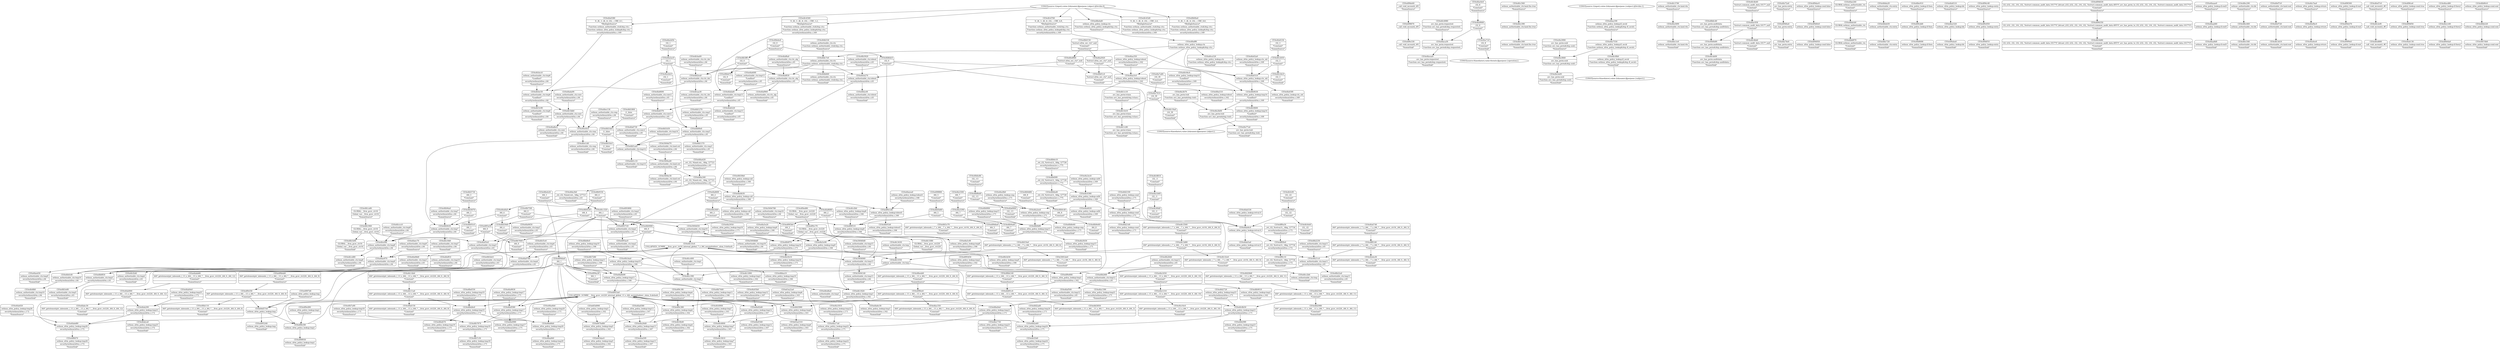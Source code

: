 digraph {
	CE0x5004780 [shape=record,shape=Mrecord,label="{CE0x5004780|selinux_authorizable_ctx:tmp16|security/selinux/xfrm.c,64|*SummSource*}"]
	CE0x4fb5e80 [shape=record,shape=Mrecord,label="{CE0x4fb5e80|selinux_authorizable_ctx:tmp5|security/selinux/xfrm.c,63|*SummSink*}"]
	CE0x4fb0150 [shape=record,shape=Mrecord,label="{CE0x4fb0150|%struct.xfrm_sec_ctx*_null|*Constant*|*SummSource*}"]
	CE0x4fc1890 [shape=record,shape=Mrecord,label="{CE0x4fc1890|selinux_xfrm_policy_lookup:tmp3|security/selinux/xfrm.c,162|*SummSource*}"]
	CE0x4f9de60 [shape=record,shape=Mrecord,label="{CE0x4f9de60|_call_void_mcount()_#3|*SummSource*}"]
	CE0x4f9c3f0 [shape=record,shape=Mrecord,label="{CE0x4f9c3f0|selinux_xfrm_policy_lookup:tmp4|security/selinux/xfrm.c,162|*SummSource*}"]
	CE0x4fc4980 [shape=record,shape=Mrecord,label="{CE0x4fc4980|avc_has_perm:requested|Function::avc_has_perm&Arg::requested::|*SummSource*}"]
	CE0x4fa1390 [shape=record,shape=Mrecord,label="{CE0x4fa1390|selinux_xfrm_policy_lookup:tmp21|security/selinux/xfrm.c,171|*SummSource*}"]
	CE0x4fa6b90 [shape=record,shape=Mrecord,label="{CE0x4fa6b90|selinux_xfrm_policy_lookup:tmp11|security/selinux/xfrm.c,166}"]
	CE0x4fec390 [shape=record,shape=Mrecord,label="{CE0x4fec390|selinux_authorizable_ctx:land.lhs.true}"]
	CE0x4fcfcf0 [shape=record,shape=Mrecord,label="{CE0x4fcfcf0|i32_-22|*Constant*|*SummSource*}"]
	CE0x4fb9350 [shape=record,shape=Mrecord,label="{CE0x4fb9350|i64_4|*Constant*|*SummSource*}"]
	CE0x4fa9830 [shape=record,shape=Mrecord,label="{CE0x4fa9830|selinux_xfrm_policy_lookup:tmp17|security/selinux/xfrm.c,171|*SummSource*}"]
	CE0x4fa3290 [shape=record,shape=Mrecord,label="{CE0x4fa3290|i64_7|*Constant*}"]
	CE0x4fec300 [shape=record,shape=Mrecord,label="{CE0x4fec300|selinux_authorizable_ctx:land.lhs.true|*SummSink*}"]
	CE0x4f9ed80 [shape=record,shape=Mrecord,label="{CE0x4f9ed80|GLOBAL:__llvm_gcov_ctr220|Global_var:__llvm_gcov_ctr220|*SummSource*}"]
	CE0x4fb9f00 [shape=record,shape=Mrecord,label="{CE0x4fb9f00|selinux_xfrm_policy_lookup:tmp15|security/selinux/xfrm.c,171|*SummSource*}"]
	CE0x4fb91b0 [shape=record,shape=Mrecord,label="{CE0x4fb91b0|selinux_xfrm_policy_lookup:tobool1|security/selinux/xfrm.c,166|*SummSink*}"]
	CE0x4fa3990 [shape=record,shape=Mrecord,label="{CE0x4fa3990|avc_has_perm:ssid|Function::avc_has_perm&Arg::ssid::|*SummSource*}"]
	CE0x4fa2ee0 [shape=record,shape=Mrecord,label="{CE0x4fa2ee0|selinux_xfrm_policy_lookup:cmp|security/selinux/xfrm.c,171}"]
	CE0x4fc45d0 [shape=record,shape=Mrecord,label="{CE0x4fc45d0|0:_i8,_1:_i8,_4:_i32,_:_CRE_2,4_|*MultipleSource*|Function::selinux_authorizable_ctx&Arg::ctx::|Function::selinux_xfrm_policy_lookup&Arg::ctx::|security/selinux/xfrm.c,169}"]
	CE0x4f93a50 [shape=record,shape=Mrecord,label="{CE0x4f93a50|i64_0|*Constant*}"]
	CE0x4fa3b70 [shape=record,shape=Mrecord,label="{CE0x4fa3b70|avc_has_perm:tsid|Function::avc_has_perm&Arg::tsid::|*SummSource*}"]
	CE0x4fa3490 [shape=record,shape=Mrecord,label="{CE0x4fa3490|selinux_authorizable_ctx:land.rhs}"]
	CE0x4fa0230 [shape=record,shape=Mrecord,label="{CE0x4fa0230|i32_3|*Constant*|*SummSource*}"]
	CE0x4fabd80 [shape=record,shape=Mrecord,label="{CE0x4fabd80|selinux_xfrm_policy_lookup:tmp26|security/selinux/xfrm.c,172}"]
	CE0x4fad3f0 [shape=record,shape=Mrecord,label="{CE0x4fad3f0|selinux_xfrm_policy_lookup:tmp13|security/selinux/xfrm.c,167|*SummSink*}"]
	CE0x4fd3980 [shape=record,shape=Mrecord,label="{CE0x4fd3980|selinux_xfrm_policy_lookup:tmp6|security/selinux/xfrm.c,163}"]
	CE0x4f94da0 [shape=record,shape=Mrecord,label="{CE0x4f94da0|i64_1|*Constant*}"]
	CE0x4fd28d0 [shape=record,shape=Mrecord,label="{CE0x4fd28d0|i64*_getelementptr_inbounds_(_13_x_i64_,_13_x_i64_*___llvm_gcov_ctr220,_i64_0,_i64_11)|*Constant*|*SummSource*}"]
	CE0x4fb75f0 [shape=record,shape=Mrecord,label="{CE0x4fb75f0|i64_0|*Constant*|*SummSource*}"]
	CE0x4fc32e0 [shape=record,shape=Mrecord,label="{CE0x4fc32e0|i64*_getelementptr_inbounds_(_7_x_i64_,_7_x_i64_*___llvm_gcov_ctr16,_i64_0,_i64_0)|*Constant*|*SummSink*}"]
	CE0x4fbd470 [shape=record,shape=Mrecord,label="{CE0x4fbd470|selinux_xfrm_policy_lookup:tmp19|security/selinux/xfrm.c,171|*SummSink*}"]
	CE0x4fa0760 [shape=record,shape=Mrecord,label="{CE0x4fa0760|selinux_authorizable_ctx:tmp4|security/selinux/xfrm.c,63}"]
	CE0x4fb6e80 [shape=record,shape=Mrecord,label="{CE0x4fb6e80|i32_-13|*Constant*|*SummSource*}"]
	CE0x4fccfb0 [shape=record,shape=Mrecord,label="{CE0x4fccfb0|selinux_xfrm_policy_lookup:tmp8|security/selinux/xfrm.c,166|*SummSource*}"]
	CE0x4fa93b0 [shape=record,shape=Mrecord,label="{CE0x4fa93b0|selinux_xfrm_policy_lookup:tmp12|security/selinux/xfrm.c,167|*SummSource*}"]
	CE0x4fadbc0 [shape=record,shape=Mrecord,label="{CE0x4fadbc0|selinux_authorizable_ctx:conv|security/selinux/xfrm.c,64|*SummSink*}"]
	CE0x4fd91c0 [shape=record,shape=Mrecord,label="{CE0x4fd91c0|i64*_getelementptr_inbounds_(_13_x_i64_,_13_x_i64_*___llvm_gcov_ctr220,_i64_0,_i64_3)|*Constant*}"]
	CE0x4fcbc50 [shape=record,shape=Mrecord,label="{CE0x4fcbc50|selinux_authorizable_ctx:tmp6|*LoadInst*|security/selinux/xfrm.c,64}"]
	CE0x4fa08d0 [shape=record,shape=Mrecord,label="{CE0x4fa08d0|selinux_authorizable_ctx:tmp3|security/selinux/xfrm.c,63|*SummSink*}"]
	CE0x4fb3920 [shape=record,shape=Mrecord,label="{CE0x4fb3920|selinux_authorizable_ctx:tobool|security/selinux/xfrm.c,63|*SummSource*}"]
	CE0x4fc24c0 [shape=record,shape=Mrecord,label="{CE0x4fc24c0|i32_3|*Constant*|*SummSink*}"]
	CE0x4fa5630 [shape=record,shape=Mrecord,label="{CE0x4fa5630|selinux_xfrm_policy_lookup:tmp15|security/selinux/xfrm.c,171|*SummSink*}"]
	CE0x4fbeb20 [shape=record,shape=Mrecord,label="{CE0x4fbeb20|i64_1|*Constant*|*SummSource*}"]
	CE0x4fa6730 [shape=record,shape=Mrecord,label="{CE0x4fa6730|selinux_authorizable_ctx:conv2|security/selinux/xfrm.c,65|*SummSink*}"]
	CE0x4fa3ec0 [shape=record,shape=Mrecord,label="{CE0x4fa3ec0|selinux_xfrm_policy_lookup:call4|security/selinux/xfrm.c,169|*SummSource*}"]
	CE0x4fb7870 [shape=record,shape=Mrecord,label="{CE0x4fb7870|selinux_xfrm_policy_lookup:tmp18|security/selinux/xfrm.c,171}"]
	CE0x4fefc40 [shape=record,shape=Mrecord,label="{CE0x4fefc40|selinux_authorizable_ctx:tmp10|security/selinux/xfrm.c,64}"]
	CE0x4fb9f70 [shape=record,shape=Mrecord,label="{CE0x4fb9f70|selinux_xfrm_policy_lookup:tmp16|security/selinux/xfrm.c,171}"]
	CE0x4fa8680 [shape=record,shape=Mrecord,label="{CE0x4fa8680|i64_2|*Constant*}"]
	CE0x4fc8b50 [shape=record,shape=Mrecord,label="{CE0x4fc8b50|selinux_xfrm_policy_lookup:tmp23|security/selinux/xfrm.c,171}"]
	CE0x4fc4b40 [shape=record,shape=Mrecord,label="{CE0x4fc4b40|%struct.common_audit_data.1017*_null|*Constant*|*SummSource*}"]
	CE0x4fcb270 [shape=record,shape=Mrecord,label="{CE0x4fcb270|selinux_authorizable_ctx:tobool|security/selinux/xfrm.c,63}"]
	CE0x4fd3850 [shape=record,shape=Mrecord,label="{CE0x4fd3850|i64*_getelementptr_inbounds_(_13_x_i64_,_13_x_i64_*___llvm_gcov_ctr220,_i64_0,_i64_3)|*Constant*|*SummSink*}"]
	CE0x4fb7a90 [shape=record,shape=Mrecord,label="{CE0x4fb7a90|selinux_xfrm_policy_lookup:tmp18|security/selinux/xfrm.c,171|*SummSource*}"]
	CE0x4fabf20 [shape=record,shape=Mrecord,label="{CE0x4fabf20|selinux_xfrm_policy_lookup:tmp26|security/selinux/xfrm.c,172|*SummSource*}"]
	CE0x4f93720 [shape=record,shape=Mrecord,label="{CE0x4f93720|selinux_authorizable_ctx:tmp2|security/selinux/xfrm.c,63}"]
	CE0x4fbd4e0 [shape=record,shape=Mrecord,label="{CE0x4fbd4e0|selinux_xfrm_policy_lookup:tmp19|security/selinux/xfrm.c,171}"]
	CE0x4fb9e60 [shape=record,shape=Mrecord,label="{CE0x4fb9e60|i64_8|*Constant*|*SummSink*}"]
	CE0x4fec1e0 [shape=record,shape=Mrecord,label="{CE0x4fec1e0|selinux_authorizable_ctx:land.rhs|*SummSink*}"]
	CE0x4fac930 [shape=record,shape=Mrecord,label="{CE0x4fac930|%struct.common_audit_data.1017*_null|*Constant*}"]
	CE0x4f9b4d0 [shape=record,shape=Mrecord,label="{CE0x4f9b4d0|i64*_getelementptr_inbounds_(_13_x_i64_,_13_x_i64_*___llvm_gcov_ctr220,_i64_0,_i64_0)|*Constant*|*SummSource*}"]
	CE0x4fada90 [shape=record,shape=Mrecord,label="{CE0x4fada90|selinux_authorizable_ctx:conv|security/selinux/xfrm.c,64|*SummSource*}"]
	CE0x4fc0b40 [shape=record,shape=Mrecord,label="{CE0x4fc0b40|selinux_xfrm_policy_lookup:tmp4|security/selinux/xfrm.c,162|*SummSink*}"]
	CE0x4fa72a0 [shape=record,shape=Mrecord,label="{CE0x4fa72a0|avc_has_perm:entry|*SummSource*}"]
	CE0x4faa350 [shape=record,shape=Mrecord,label="{CE0x4faa350|selinux_xfrm_policy_lookup:tobool|security/selinux/xfrm.c,162|*SummSource*}"]
	CE0x4fb5b10 [shape=record,shape=Mrecord,label="{CE0x4fb5b10|selinux_xfrm_policy_lookup:call|security/selinux/xfrm.c,166|*SummSink*}"]
	CE0x4fedfa0 [shape=record,shape=Mrecord,label="{CE0x4fedfa0|i64_4|*Constant*}"]
	CE0x4f93890 [shape=record,shape=Mrecord,label="{CE0x4f93890|selinux_authorizable_ctx:tmp2|security/selinux/xfrm.c,63|*SummSource*}"]
	CE0x4fc3d80 [shape=record,shape=Mrecord,label="{CE0x4fc3d80|i64*_getelementptr_inbounds_(_7_x_i64_,_7_x_i64_*___llvm_gcov_ctr16,_i64_0,_i64_0)|*Constant*}"]
	CE0x4f9d0e0 [shape=record,shape=Mrecord,label="{CE0x4f9d0e0|selinux_xfrm_policy_lookup:cond.false}"]
	CE0x4fd2980 [shape=record,shape=Mrecord,label="{CE0x4fd2980|i64*_getelementptr_inbounds_(_13_x_i64_,_13_x_i64_*___llvm_gcov_ctr220,_i64_0,_i64_11)|*Constant*|*SummSink*}"]
	CE0x4f9f7d0 [shape=record,shape=Mrecord,label="{CE0x4f9f7d0|selinux_xfrm_policy_lookup:tmp|*SummSource*}"]
	CE0x4fae240 [shape=record,shape=Mrecord,label="{CE0x4fae240|GLOBAL:selinux_authorizable_ctx|*Constant*|*SummSource*}"]
	CE0x5004140 [shape=record,shape=Mrecord,label="{CE0x5004140|selinux_authorizable_ctx:tmp15|security/selinux/xfrm.c,64|*SummSink*}"]
	CE0x4fd1c10 [shape=record,shape=Mrecord,label="{CE0x4fd1c10|selinux_authorizable_ctx:tmp14|*SummSink*}"]
	CE0x4fac6e0 [shape=record,shape=Mrecord,label="{CE0x4fac6e0|i32_8|*Constant*|*SummSource*}"]
	"CONST[source:1(input),value:2(dynamic)][purpose:{subject}][SrcIdx:1]"
	CE0x4fdda20 [shape=record,shape=Mrecord,label="{CE0x4fdda20|selinux_authorizable_ctx:entry|*SummSource*}"]
	CE0x4f9cc70 [shape=record,shape=Mrecord,label="{CE0x4f9cc70|GLOBAL:__llvm_gcov_ctr220|Global_var:__llvm_gcov_ctr220}"]
	CE0x4f94a30 [shape=record,shape=Mrecord,label="{CE0x4f94a30|i64_1|*Constant*|*SummSink*}"]
	CE0x4fd25b0 [shape=record,shape=Mrecord,label="{CE0x4fd25b0|i64*_getelementptr_inbounds_(_13_x_i64_,_13_x_i64_*___llvm_gcov_ctr220,_i64_0,_i64_11)|*Constant*}"]
	CE0x64d57e0 [shape=record,shape=Mrecord,label="{CE0x64d57e0|selinux_xfrm_policy_lookup:tmp}"]
	CE0x4fc5c90 [shape=record,shape=Mrecord,label="{CE0x4fc5c90|selinux_authorizable_ctx:tmp6|*LoadInst*|security/selinux/xfrm.c,64|*SummSink*}"]
	CE0x4fb1a80 [shape=record,shape=Mrecord,label="{CE0x4fb1a80|GLOBAL:__llvm_gcov_ctr16|Global_var:__llvm_gcov_ctr16|*SummSource*}"]
	CE0x4fb8690 [shape=record,shape=Mrecord,label="{CE0x4fb8690|selinux_xfrm_policy_lookup:if.then|*SummSink*}"]
	CE0x4fb69f0 [shape=record,shape=Mrecord,label="{CE0x4fb69f0|_ret_i32_%retval.0,_!dbg_!27728|security/selinux/avc.c,775}"]
	CE0x4fcc400 [shape=record,shape=Mrecord,label="{CE0x4fcc400|selinux_authorizable_ctx:tmp1|*SummSource*}"]
	CE0x4fbdff0 [shape=record,shape=Mrecord,label="{CE0x4fbdff0|selinux_xfrm_policy_lookup:ctx|Function::selinux_xfrm_policy_lookup&Arg::ctx::}"]
	CE0x4f9aba0 [shape=record,shape=Mrecord,label="{CE0x4f9aba0|selinux_xfrm_policy_lookup:bb|*SummSink*}"]
	CE0x4fcbcc0 [shape=record,shape=Mrecord,label="{CE0x4fcbcc0|selinux_authorizable_ctx:tmp6|*LoadInst*|security/selinux/xfrm.c,64|*SummSource*}"]
	CE0x4fa3a00 [shape=record,shape=Mrecord,label="{CE0x4fa3a00|avc_has_perm:ssid|Function::avc_has_perm&Arg::ssid::|*SummSink*}"]
	CE0x4fcfeb0 [shape=record,shape=Mrecord,label="{CE0x4fcfeb0|i32_-22|*Constant*|*SummSink*}"]
	CE0x4fb7c50 [shape=record,shape=Mrecord,label="{CE0x4fb7c50|selinux_xfrm_policy_lookup:tmp18|security/selinux/xfrm.c,171|*SummSink*}"]
	CE0x4faca30 [shape=record,shape=Mrecord,label="{CE0x4faca30|avc_has_perm:requested|Function::avc_has_perm&Arg::requested::}"]
	CE0x4faf8a0 [shape=record,shape=Mrecord,label="{CE0x4faf8a0|selinux_authorizable_ctx:ctx_alg|security/selinux/xfrm.c,65|*SummSource*}"]
	CE0x4fa03f0 [shape=record,shape=Mrecord,label="{CE0x4fa03f0|selinux_xfrm_policy_lookup:ctx_sid|security/selinux/xfrm.c,169|*SummSink*}"]
	CE0x4fd2060 [shape=record,shape=Mrecord,label="{CE0x4fd2060|selinux_xfrm_policy_lookup:cond|security/selinux/xfrm.c,171}"]
	CE0x4fab900 [shape=record,shape=Mrecord,label="{CE0x4fab900|i64*_getelementptr_inbounds_(_13_x_i64_,_13_x_i64_*___llvm_gcov_ctr220,_i64_0,_i64_12)|*Constant*}"]
	CE0x4f9df10 [shape=record,shape=Mrecord,label="{CE0x4f9df10|selinux_xfrm_policy_lookup:entry|*SummSink*}"]
	CE0x4fa77a0 [shape=record,shape=Mrecord,label="{CE0x4fa77a0|avc_has_perm:tsid|Function::avc_has_perm&Arg::tsid::|*SummSink*}"]
	CE0x4fb5ff0 [shape=record,shape=Mrecord,label="{CE0x4fb5ff0|i32_0|*Constant*}"]
	CE0x4f94630 [shape=record,shape=Mrecord,label="{CE0x4f94630|i32_(i32,_i32,_i16,_i32,_%struct.common_audit_data.1017*)*_bitcast_(i32_(i32,_i32,_i16,_i32,_%struct.common_audit_data.495*)*_avc_has_perm_to_i32_(i32,_i32,_i16,_i32,_%struct.common_audit_data.1017*)*)|*Constant*|*SummSource*}"]
	CE0x4fd1b50 [shape=record,shape=Mrecord,label="{CE0x4fd1b50|selinux_authorizable_ctx:tmp14|*SummSource*}"]
	CE0x4fbd150 [shape=record,shape=Mrecord,label="{CE0x4fbd150|i64*_getelementptr_inbounds_(_13_x_i64_,_13_x_i64_*___llvm_gcov_ctr220,_i64_0,_i64_9)|*Constant*|*SummSink*}"]
	CE0x4fa16c0 [shape=record,shape=Mrecord,label="{CE0x4fa16c0|i64*_getelementptr_inbounds_(_13_x_i64_,_13_x_i64_*___llvm_gcov_ctr220,_i64_0,_i64_10)|*Constant*|*SummSink*}"]
	CE0x5004e30 [shape=record,shape=Mrecord,label="{CE0x5004e30|selinux_authorizable_ctx:land.ext|security/selinux/xfrm.c,64|*SummSink*}"]
	CE0x4fabca0 [shape=record,shape=Mrecord,label="{CE0x4fabca0|selinux_xfrm_policy_lookup:tmp25|security/selinux/xfrm.c,172|*SummSink*}"]
	CE0x4fcf2d0 [shape=record,shape=Mrecord,label="{CE0x4fcf2d0|selinux_authorizable_ctx:tmp4|security/selinux/xfrm.c,63|*SummSink*}"]
	CE0x4fd3670 [shape=record,shape=Mrecord,label="{CE0x4fd3670|i64_3|*Constant*}"]
	CE0x4fdc7e0 [shape=record,shape=Mrecord,label="{CE0x4fdc7e0|selinux_authorizable_ctx:ctx|Function::selinux_authorizable_ctx&Arg::ctx::}"]
	CE0x4fa0b50 [shape=record,shape=Mrecord,label="{CE0x4fa0b50|selinux_xfrm_policy_lookup:call|security/selinux/xfrm.c,166}"]
	CE0x4fa9340 [shape=record,shape=Mrecord,label="{CE0x4fa9340|selinux_xfrm_policy_lookup:tmp12|security/selinux/xfrm.c,167|*SummSink*}"]
	CE0x4fd2720 [shape=record,shape=Mrecord,label="{CE0x4fd2720|selinux_xfrm_policy_lookup:tmp23|security/selinux/xfrm.c,171|*SummSource*}"]
	CE0x4f9dac0 [shape=record,shape=Mrecord,label="{CE0x4f9dac0|selinux_xfrm_policy_lookup:cond.false|*SummSource*}"]
	CE0x4fd5b80 [shape=record,shape=Mrecord,label="{CE0x4fd5b80|i64_5|*Constant*}"]
	CE0x50040d0 [shape=record,shape=Mrecord,label="{CE0x50040d0|selinux_authorizable_ctx:tmp15|security/selinux/xfrm.c,64|*SummSource*}"]
	CE0x4f9c850 [shape=record,shape=Mrecord,label="{CE0x4f9c850|selinux_xfrm_policy_lookup:entry}"]
	CE0x4fa9060 [shape=record,shape=Mrecord,label="{CE0x4fa9060|i32_8|*Constant*}"]
	CE0x4faad40 [shape=record,shape=Mrecord,label="{CE0x4faad40|selinux_xfrm_policy_lookup:if.end3}"]
	CE0x4fd59d0 [shape=record,shape=Mrecord,label="{CE0x4fd59d0|i64_4|*Constant*|*SummSink*}"]
	CE0x4fd1ae0 [shape=record,shape=Mrecord,label="{CE0x4fd1ae0|selinux_authorizable_ctx:tmp14}"]
	CE0x4fad580 [shape=record,shape=Mrecord,label="{CE0x4fad580|selinux_xfrm_policy_lookup:tmp13|security/selinux/xfrm.c,167|*SummSource*}"]
	CE0x4fa0310 [shape=record,shape=Mrecord,label="{CE0x4fa0310|selinux_xfrm_policy_lookup:ctx_sid|security/selinux/xfrm.c,169}"]
	CE0x4fa5cf0 [shape=record,shape=Mrecord,label="{CE0x4fa5cf0|selinux_xfrm_policy_lookup:tmp8|security/selinux/xfrm.c,166|*SummSink*}"]
	CE0x4fdeb50 [shape=record,shape=Mrecord,label="{CE0x4fdeb50|selinux_authorizable_ctx:entry}"]
	CE0x4faf960 [shape=record,shape=Mrecord,label="{CE0x4faf960|selinux_authorizable_ctx:ctx_alg|security/selinux/xfrm.c,65|*SummSink*}"]
	CE0x4fab4c0 [shape=record,shape=Mrecord,label="{CE0x4fab4c0|selinux_xfrm_policy_lookup:retval.0}"]
	CE0x4fda3b0 [shape=record,shape=Mrecord,label="{CE0x4fda3b0|_ret_i32_%land.ext,_!dbg_!27723|security/selinux/xfrm.c,63|*SummSink*}"]
	CE0x4fec540 [shape=record,shape=Mrecord,label="{CE0x4fec540|selinux_authorizable_ctx:bb|*SummSink*}"]
	CE0x4f9e330 [shape=record,shape=Mrecord,label="{CE0x4f9e330|_call_void_mcount()_#3|*SummSink*}"]
	CE0x4fa5b10 [shape=record,shape=Mrecord,label="{CE0x4fa5b10|selinux_xfrm_policy_lookup:tmp16|security/selinux/xfrm.c,171|*SummSink*}"]
	CE0x4fb5dc0 [shape=record,shape=Mrecord,label="{CE0x4fb5dc0|selinux_authorizable_ctx:tmp5|security/selinux/xfrm.c,63|*SummSource*}"]
	CE0x4fef720 [shape=record,shape=Mrecord,label="{CE0x4fef720|selinux_authorizable_ctx:land.end}"]
	CE0x4fc8810 [shape=record,shape=Mrecord,label="{CE0x4fc8810|i32_-3|*Constant*|*SummSource*}"]
	CE0x4fb2fd0 [shape=record,shape=Mrecord,label="{CE0x4fb2fd0|i64_2|*Constant*}"]
	CE0x4fa2dc0 [shape=record,shape=Mrecord,label="{CE0x4fa2dc0|i32_1|*Constant*|*SummSink*}"]
	CE0x4fa6600 [shape=record,shape=Mrecord,label="{CE0x4fa6600|selinux_authorizable_ctx:conv2|security/selinux/xfrm.c,65|*SummSource*}"]
	CE0x4f9e1d0 [shape=record,shape=Mrecord,label="{CE0x4f9e1d0|selinux_xfrm_policy_lookup:tobool1|security/selinux/xfrm.c,166}"]
	CE0x4fb8a40 [shape=record,shape=Mrecord,label="{CE0x4fb8a40|_ret_i32_%retval.0,_!dbg_!27728|security/selinux/avc.c,775|*SummSink*}"]
	CE0x4fa0380 [shape=record,shape=Mrecord,label="{CE0x4fa0380|0:_i8,_1:_i8,_4:_i32,_:_CRE_0,1_|*MultipleSource*|Function::selinux_authorizable_ctx&Arg::ctx::|Function::selinux_xfrm_policy_lookup&Arg::ctx::|security/selinux/xfrm.c,169}"]
	CE0x4fa4ee0 [shape=record,shape=Mrecord,label="{CE0x4fa4ee0|selinux_xfrm_policy_lookup:return|*SummSink*}"]
	CE0x4fd6dc0 [shape=record,shape=Mrecord,label="{CE0x4fd6dc0|i32_0|*Constant*}"]
	CE0x4fed6a0 [shape=record,shape=Mrecord,label="{CE0x4fed6a0|selinux_authorizable_ctx:tmp1|*SummSink*}"]
	CE0x4feff10 [shape=record,shape=Mrecord,label="{CE0x4feff10|selinux_authorizable_ctx:tmp10|security/selinux/xfrm.c,64|*SummSource*}"]
	CE0x4fbdcb0 [shape=record,shape=Mrecord,label="{CE0x4fbdcb0|GLOBAL:selinux_authorizable_ctx|*Constant*}"]
	CE0x4fcc560 [shape=record,shape=Mrecord,label="{CE0x4fcc560|selinux_authorizable_ctx:land.lhs.true|*SummSource*}"]
	CE0x4fb1960 [shape=record,shape=Mrecord,label="{CE0x4fb1960|GLOBAL:__llvm_gcov_ctr16|Global_var:__llvm_gcov_ctr16}"]
	CE0x4fa60f0 [shape=record,shape=Mrecord,label="{CE0x4fa60f0|selinux_authorizable_ctx:tmp13|*LoadInst*|security/selinux/xfrm.c,65|*SummSource*}"]
	CE0x4f9f300 [shape=record,shape=Mrecord,label="{CE0x4f9f300|selinux_xfrm_policy_lookup:if.end|*SummSource*}"]
	CE0x4fab5a0 [shape=record,shape=Mrecord,label="{CE0x4fab5a0|selinux_xfrm_policy_lookup:retval.0|*SummSink*}"]
	CE0x4fb6b80 [shape=record,shape=Mrecord,label="{CE0x4fb6b80|avc_has_perm:auditdata|Function::avc_has_perm&Arg::auditdata::}"]
	CE0x4f95450 [shape=record,shape=Mrecord,label="{CE0x4f95450|selinux_xfrm_policy_lookup:tmp2|security/selinux/xfrm.c,162|*SummSource*}"]
	CE0x4fa3b00 [shape=record,shape=Mrecord,label="{CE0x4fa3b00|avc_has_perm:tsid|Function::avc_has_perm&Arg::tsid::}"]
	CE0x4fa4a30 [shape=record,shape=Mrecord,label="{CE0x4fa4a30|i64*_getelementptr_inbounds_(_7_x_i64_,_7_x_i64_*___llvm_gcov_ctr16,_i64_0,_i64_5)|*Constant*|*SummSink*}"]
	CE0x4fb94a0 [shape=record,shape=Mrecord,label="{CE0x4fb94a0|selinux_authorizable_ctx:tmp7|security/selinux/xfrm.c,64|*SummSource*}"]
	CE0x4fc3790 [shape=record,shape=Mrecord,label="{CE0x4fc3790|selinux_authorizable_ctx:land.rhs|*SummSource*}"]
	CE0x4fa6370 [shape=record,shape=Mrecord,label="{CE0x4fa6370|selinux_authorizable_ctx:conv2|security/selinux/xfrm.c,65}"]
	CE0x4f9e5f0 [shape=record,shape=Mrecord,label="{CE0x4f9e5f0|selinux_xfrm_policy_lookup:tmp1}"]
	CE0x4fed880 [shape=record,shape=Mrecord,label="{CE0x4fed880|_call_void_mcount()_#3|*SummSink*}"]
	CE0x4fd1800 [shape=record,shape=Mrecord,label="{CE0x4fd1800|i1_false|*Constant*|*SummSource*}"]
	"CONST[source:1(input),value:2(dynamic)][purpose:{object}][SrcIdx:0]"
	CE0x4f946a0 [shape=record,shape=Mrecord,label="{CE0x4f946a0|avc_has_perm:entry}"]
	CE0x4fa0650 [shape=record,shape=Mrecord,label="{CE0x4fa0650|selinux_authorizable_ctx:tmp3|security/selinux/xfrm.c,63|*SummSource*}"]
	CE0x5004a40 [shape=record,shape=Mrecord,label="{CE0x5004a40|selinux_authorizable_ctx:land.ext|security/selinux/xfrm.c,64}"]
	CE0x4fcc2b0 [shape=record,shape=Mrecord,label="{CE0x4fcc2b0|selinux_authorizable_ctx:tmp|*SummSink*}"]
	CE0x4fae970 [shape=record,shape=Mrecord,label="{CE0x4fae970|selinux_authorizable_ctx:tmp9|security/selinux/xfrm.c,64}"]
	CE0x5004d70 [shape=record,shape=Mrecord,label="{CE0x5004d70|selinux_authorizable_ctx:land.ext|security/selinux/xfrm.c,64|*SummSource*}"]
	CE0x4fc4560 [shape=record,shape=Mrecord,label="{CE0x4fc4560|0:_i8,_1:_i8,_4:_i32,_:_CRE_1,2_|*MultipleSource*|Function::selinux_authorizable_ctx&Arg::ctx::|Function::selinux_xfrm_policy_lookup&Arg::ctx::|security/selinux/xfrm.c,169}"]
	CE0x4fcc320 [shape=record,shape=Mrecord,label="{CE0x4fcc320|i64_1|*Constant*}"]
	CE0x4fca520 [shape=record,shape=Mrecord,label="{CE0x4fca520|selinux_xfrm_policy_lookup:ctx|Function::selinux_xfrm_policy_lookup&Arg::ctx::|*SummSink*}"]
	CE0x4f9fca0 [shape=record,shape=Mrecord,label="{CE0x4f9fca0|selinux_xfrm_policy_lookup:cond.true|*SummSource*}"]
	CE0x4fdd970 [shape=record,shape=Mrecord,label="{CE0x4fdd970|GLOBAL:selinux_authorizable_ctx|*Constant*|*SummSink*}"]
	CE0x4fb9df0 [shape=record,shape=Mrecord,label="{CE0x4fb9df0|selinux_xfrm_policy_lookup:tmp15|security/selinux/xfrm.c,171}"]
	CE0x4ff0c10 [shape=record,shape=Mrecord,label="{CE0x4ff0c10|_ret_i32_%retval.0,_!dbg_!27734|security/selinux/xfrm.c,172|*SummSink*}"]
	CE0x4ff0a50 [shape=record,shape=Mrecord,label="{CE0x4ff0a50|_ret_i32_%retval.0,_!dbg_!27734|security/selinux/xfrm.c,172|*SummSource*}"]
	CE0x4fd29f0 [shape=record,shape=Mrecord,label="{CE0x4fd29f0|selinux_xfrm_policy_lookup:tmp23|security/selinux/xfrm.c,171|*SummSink*}"]
	CE0x4fa2fb0 [shape=record,shape=Mrecord,label="{CE0x4fa2fb0|selinux_xfrm_policy_lookup:cmp|security/selinux/xfrm.c,171|*SummSource*}"]
	CE0x4fed7c0 [shape=record,shape=Mrecord,label="{CE0x4fed7c0|_call_void_mcount()_#3|*SummSource*}"]
	CE0x4f9cf30 [shape=record,shape=Mrecord,label="{CE0x4f9cf30|i64*_getelementptr_inbounds_(_13_x_i64_,_13_x_i64_*___llvm_gcov_ctr220,_i64_0,_i64_0)|*Constant*}"]
	CE0x4f9cdd0 [shape=record,shape=Mrecord,label="{CE0x4f9cdd0|selinux_xfrm_policy_lookup:if.then}"]
	CE0x4fd14e0 [shape=record,shape=Mrecord,label="{CE0x4fd14e0|i1_false|*Constant*}"]
	CE0x4fa1b60 [shape=record,shape=Mrecord,label="{CE0x4fa1b60|i32_-3|*Constant*}"]
	CE0x4fa1c60 [shape=record,shape=Mrecord,label="{CE0x4fa1c60|selinux_xfrm_policy_lookup:if.then2}"]
	CE0x4facaa0 [shape=record,shape=Mrecord,label="{CE0x4facaa0|avc_has_perm:requested|Function::avc_has_perm&Arg::requested::|*SummSink*}"]
	CE0x4fb8e60 [shape=record,shape=Mrecord,label="{CE0x4fb8e60|selinux_xfrm_policy_lookup:cmp|security/selinux/xfrm.c,171|*SummSink*}"]
	CE0x4fc89d0 [shape=record,shape=Mrecord,label="{CE0x4fc89d0|i32_-3|*Constant*|*SummSink*}"]
	CE0x4f9eb70 [shape=record,shape=Mrecord,label="{CE0x4f9eb70|selinux_xfrm_policy_lookup:if.end}"]
	CE0x4faeea0 [shape=record,shape=Mrecord,label="{CE0x4faeea0|selinux_xfrm_policy_lookup:tobool1|security/selinux/xfrm.c,166|*SummSource*}"]
	CE0x4ff09e0 [shape=record,shape=Mrecord,label="{CE0x4ff09e0|_ret_i32_%retval.0,_!dbg_!27734|security/selinux/xfrm.c,172}"]
	CE0x48bb140 [shape=record,shape=Mrecord,label="{CE0x48bb140|i64*_getelementptr_inbounds_(_13_x_i64_,_13_x_i64_*___llvm_gcov_ctr220,_i64_0,_i64_3)|*Constant*|*SummSource*}"]
	CE0x4fa1930 [shape=record,shape=Mrecord,label="{CE0x4fa1930|selinux_xfrm_policy_lookup:tmp22|security/selinux/xfrm.c,171|*SummSink*}"]
	CE0x4fc3350 [shape=record,shape=Mrecord,label="{CE0x4fc3350|selinux_authorizable_ctx:tmp}"]
	CE0x4fc0600 [shape=record,shape=Mrecord,label="{CE0x4fc0600|selinux_xfrm_policy_lookup:tmp14|*LoadInst*|security/selinux/xfrm.c,169|*SummSink*}"]
	"CONST[source:0(mediator),value:0(static)][purpose:{operation}]"
	CE0x4fc33c0 [shape=record,shape=Mrecord,label="{CE0x4fc33c0|COLLAPSED:_GCMRE___llvm_gcov_ctr16_internal_global_7_x_i64_zeroinitializer:_elem_0:default:}"]
	CE0x4faa3c0 [shape=record,shape=Mrecord,label="{CE0x4faa3c0|selinux_xfrm_policy_lookup:tobool|security/selinux/xfrm.c,162}"]
	CE0x4fac7c0 [shape=record,shape=Mrecord,label="{CE0x4fac7c0|i32_8|*Constant*|*SummSink*}"]
	CE0x4fdb660 [shape=record,shape=Mrecord,label="{CE0x4fdb660|selinux_authorizable_ctx:ctx|Function::selinux_authorizable_ctx&Arg::ctx::|*SummSink*}"]
	CE0x4fbedd0 [shape=record,shape=Mrecord,label="{CE0x4fbedd0|i64*_getelementptr_inbounds_(_13_x_i64_,_13_x_i64_*___llvm_gcov_ctr220,_i64_0,_i64_6)|*Constant*|*SummSource*}"]
	CE0x4fab130 [shape=record,shape=Mrecord,label="{CE0x4fab130|selinux_xfrm_policy_lookup:cond.true|*SummSink*}"]
	CE0x4fb93c0 [shape=record,shape=Mrecord,label="{CE0x4fb93c0|i64_3|*Constant*|*SummSink*}"]
	CE0x4f9e6a0 [shape=record,shape=Mrecord,label="{CE0x4f9e6a0|selinux_xfrm_policy_lookup:if.then2|*SummSink*}"]
	CE0x4fafad0 [shape=record,shape=Mrecord,label="{CE0x4fafad0|selinux_authorizable_ctx:tmp13|*LoadInst*|security/selinux/xfrm.c,65}"]
	CE0x4ff0140 [shape=record,shape=Mrecord,label="{CE0x4ff0140|i64*_getelementptr_inbounds_(_7_x_i64_,_7_x_i64_*___llvm_gcov_ctr16,_i64_0,_i64_5)|*Constant*}"]
	CE0x6f3dac0 [shape=record,shape=Mrecord,label="{CE0x6f3dac0|selinux_xfrm_policy_lookup:tmp5|security/selinux/xfrm.c,162|*SummSink*}"]
	CE0x4fb9220 [shape=record,shape=Mrecord,label="{CE0x4fb9220|i64_4|*Constant*}"]
	CE0x4fbd6b0 [shape=record,shape=Mrecord,label="{CE0x4fbd6b0|selinux_xfrm_policy_lookup:tmp20|security/selinux/xfrm.c,171}"]
	CE0x4f94950 [shape=record,shape=Mrecord,label="{CE0x4f94950|selinux_xfrm_policy_lookup:cond.false|*SummSink*}"]
	CE0x4fa74e0 [shape=record,shape=Mrecord,label="{CE0x4fa74e0|avc_has_perm:entry|*SummSink*}"]
	CE0x4fbc290 [shape=record,shape=Mrecord,label="{CE0x4fbc290|selinux_authorizable_ctx:bb|*SummSource*}"]
	CE0x4fee9f0 [shape=record,shape=Mrecord,label="{CE0x4fee9f0|selinux_authorizable_ctx:tmp8|security/selinux/xfrm.c,64}"]
	CE0x4fd0fe0 [shape=record,shape=Mrecord,label="{CE0x4fd0fe0|selinux_authorizable_ctx:cmp3|security/selinux/xfrm.c,65}"]
	CE0x4fb22a0 [shape=record,shape=Mrecord,label="{CE0x4fb22a0|selinux_authorizable_ctx:tmp11|security/selinux/xfrm.c,65|*SummSink*}"]
	CE0x4fa6e30 [shape=record,shape=Mrecord,label="{CE0x4fa6e30|selinux_xfrm_policy_lookup:tmp3|security/selinux/xfrm.c,162|*SummSink*}"]
	CE0x4fa05e0 [shape=record,shape=Mrecord,label="{CE0x4fa05e0|selinux_authorizable_ctx:tmp3|security/selinux/xfrm.c,63}"]
	CE0x4fa4020 [shape=record,shape=Mrecord,label="{CE0x4fa4020|selinux_xfrm_policy_lookup:call4|security/selinux/xfrm.c,169|*SummSink*}"]
	CE0x4fac350 [shape=record,shape=Mrecord,label="{CE0x4fac350|i64*_getelementptr_inbounds_(_13_x_i64_,_13_x_i64_*___llvm_gcov_ctr220,_i64_0,_i64_6)|*Constant*|*SummSink*}"]
	CE0x4fb59b0 [shape=record,shape=Mrecord,label="{CE0x4fb59b0|selinux_xfrm_policy_lookup:call|security/selinux/xfrm.c,166|*SummSource*}"]
	CE0x4fbb470 [shape=record,shape=Mrecord,label="{CE0x4fbb470|i32_0|*Constant*|*SummSink*}"]
	CE0x4fc1080 [shape=record,shape=Mrecord,label="{CE0x4fc1080|GLOBAL:__llvm_gcov_ctr220|Global_var:__llvm_gcov_ctr220|*SummSink*}"]
	CE0x4f9fee0 [shape=record,shape=Mrecord,label="{CE0x4f9fee0|i64*_getelementptr_inbounds_(_13_x_i64_,_13_x_i64_*___llvm_gcov_ctr220,_i64_0,_i64_6)|*Constant*}"]
	CE0x4fa1730 [shape=record,shape=Mrecord,label="{CE0x4fa1730|selinux_xfrm_policy_lookup:tmp21|security/selinux/xfrm.c,171|*SummSink*}"]
	CE0x4fee1d0 [shape=record,shape=Mrecord,label="{CE0x4fee1d0|selinux_authorizable_ctx:cmp|security/selinux/xfrm.c,64|*SummSink*}"]
	CE0x4fa7a80 [shape=record,shape=Mrecord,label="{CE0x4fa7a80|i16_39|*Constant*|*SummSource*}"]
	CE0x4fb6e10 [shape=record,shape=Mrecord,label="{CE0x4fb6e10|_ret_i32_%retval.0,_!dbg_!27728|security/selinux/avc.c,775|*SummSource*}"]
	CE0x4fa1210 [shape=record,shape=Mrecord,label="{CE0x4fa1210|i64*_getelementptr_inbounds_(_13_x_i64_,_13_x_i64_*___llvm_gcov_ctr220,_i64_0,_i64_10)|*Constant*}"]
	CE0x4fdb530 [shape=record,shape=Mrecord,label="{CE0x4fdb530|selinux_authorizable_ctx:ctx|Function::selinux_authorizable_ctx&Arg::ctx::|*SummSource*}"]
	CE0x4f9dba0 [shape=record,shape=Mrecord,label="{CE0x4f9dba0|i64_5|*Constant*|*SummSink*}"]
	CE0x4fa3300 [shape=record,shape=Mrecord,label="{CE0x4fa3300|i64_7|*Constant*|*SummSource*}"]
	CE0x4fdc720 [shape=record,shape=Mrecord,label="{CE0x4fdc720|selinux_authorizable_ctx:entry|*SummSink*}"]
	CE0x63a2310 [shape=record,shape=Mrecord,label="{CE0x63a2310|selinux_xfrm_policy_lookup:tmp6|security/selinux/xfrm.c,163|*SummSink*}"]
	CE0x4fb7db0 [shape=record,shape=Mrecord,label="{CE0x4fb7db0|selinux_xfrm_policy_lookup:cond.end|*SummSink*}"]
	CE0x4fc1c10 [shape=record,shape=Mrecord,label="{CE0x4fc1c10|avc_has_perm:tclass|Function::avc_has_perm&Arg::tclass::|*SummSource*}"]
	CE0x4fa1650 [shape=record,shape=Mrecord,label="{CE0x4fa1650|i64*_getelementptr_inbounds_(_13_x_i64_,_13_x_i64_*___llvm_gcov_ctr220,_i64_0,_i64_10)|*Constant*|*SummSource*}"]
	CE0x4fb9010 [shape=record,shape=Mrecord,label="{CE0x4fb9010|selinux_xfrm_policy_lookup:tmp2|security/selinux/xfrm.c,162|*SummSink*}"]
	CE0x4fd1370 [shape=record,shape=Mrecord,label="{CE0x4fd1370|selinux_authorizable_ctx:cmp3|security/selinux/xfrm.c,65|*SummSink*}"]
	CE0x4fd2ea0 [shape=record,shape=Mrecord,label="{CE0x4fd2ea0|selinux_authorizable_ctx:ctx_doi|security/selinux/xfrm.c,64}"]
	CE0x4fb7280 [shape=record,shape=Mrecord,label="{CE0x4fb7280|selinux_xfrm_policy_lookup:tmp11|security/selinux/xfrm.c,166|*SummSource*}"]
	"CONST[source:0(mediator),value:2(dynamic)][purpose:{object}]"
	CE0x63a22a0 [shape=record,shape=Mrecord,label="{CE0x63a22a0|selinux_xfrm_policy_lookup:tmp6|security/selinux/xfrm.c,163|*SummSource*}"]
	CE0x4fd21d0 [shape=record,shape=Mrecord,label="{CE0x4fd21d0|selinux_xfrm_policy_lookup:cond|security/selinux/xfrm.c,171|*SummSink*}"]
	CE0x4fda340 [shape=record,shape=Mrecord,label="{CE0x4fda340|_ret_i32_%land.ext,_!dbg_!27723|security/selinux/xfrm.c,63}"]
	CE0x4fef7c0 [shape=record,shape=Mrecord,label="{CE0x4fef7c0|selinux_authorizable_ctx:land.end|*SummSource*}"]
	CE0x4fabc30 [shape=record,shape=Mrecord,label="{CE0x4fabc30|i64*_getelementptr_inbounds_(_13_x_i64_,_13_x_i64_*___llvm_gcov_ctr220,_i64_0,_i64_12)|*Constant*|*SummSink*}"]
	"CONST[source:0(mediator),value:2(dynamic)][purpose:{subject}]"
	CE0x4fb1b90 [shape=record,shape=Mrecord,label="{CE0x4fb1b90|GLOBAL:__llvm_gcov_ctr16|Global_var:__llvm_gcov_ctr16|*SummSink*}"]
	CE0x4fc3d10 [shape=record,shape=Mrecord,label="{CE0x4fc3d10|selinux_authorizable_ctx:land.end|*SummSink*}"]
	CE0x4fa5e90 [shape=record,shape=Mrecord,label="{CE0x4fa5e90|selinux_xfrm_policy_lookup:tmp9|security/selinux/xfrm.c,166}"]
	CE0x50048d0 [shape=record,shape=Mrecord,label="{CE0x50048d0|selinux_authorizable_ctx:tmp16|security/selinux/xfrm.c,64|*SummSink*}"]
	CE0x4ff0670 [shape=record,shape=Mrecord,label="{CE0x4ff0670|selinux_xfrm_policy_lookup:tmp26|security/selinux/xfrm.c,172|*SummSink*}"]
	CE0x4fb2cf0 [shape=record,shape=Mrecord,label="{CE0x4fb2cf0|selinux_authorizable_ctx:tobool|security/selinux/xfrm.c,63|*SummSink*}"]
	CE0x4fc2ef0 [shape=record,shape=Mrecord,label="{CE0x4fc2ef0|_call_void_mcount()_#3}"]
	CE0x4f9f880 [shape=record,shape=Mrecord,label="{CE0x4f9f880|i64_5|*Constant*|*SummSource*}"]
	CE0x4f94c40 [shape=record,shape=Mrecord,label="{CE0x4f94c40|selinux_xfrm_policy_lookup:entry|*SummSource*}"]
	CE0x4fd1e70 [shape=record,shape=Mrecord,label="{CE0x4fd1e70|i64*_getelementptr_inbounds_(_7_x_i64_,_7_x_i64_*___llvm_gcov_ctr16,_i64_0,_i64_6)|*Constant*|*SummSource*}"]
	CE0x4fb8bd0 [shape=record,shape=Mrecord,label="{CE0x4fb8bd0|i32_-13|*Constant*}"]
	CE0x4f95240 [shape=record,shape=Mrecord,label="{CE0x4f95240|selinux_xfrm_policy_lookup:tmp|*SummSink*}"]
	CE0x4fbebd0 [shape=record,shape=Mrecord,label="{CE0x4fbebd0|selinux_xfrm_policy_lookup:ctx|Function::selinux_xfrm_policy_lookup&Arg::ctx::|*SummSource*}"]
	CE0x4fa26d0 [shape=record,shape=Mrecord,label="{CE0x4fa26d0|selinux_xfrm_policy_lookup:tmp13|security/selinux/xfrm.c,167}"]
	CE0x4fba6b0 [shape=record,shape=Mrecord,label="{CE0x4fba6b0|selinux_xfrm_policy_lookup:tmp20|security/selinux/xfrm.c,171|*SummSource*}"]
	CE0x4fbb110 [shape=record,shape=Mrecord,label="{CE0x4fbb110|i64*_getelementptr_inbounds_(_13_x_i64_,_13_x_i64_*___llvm_gcov_ctr220,_i64_0,_i64_0)|*Constant*|*SummSink*}"]
	CE0x4fa5950 [shape=record,shape=Mrecord,label="{CE0x4fa5950|selinux_xfrm_policy_lookup:tmp16|security/selinux/xfrm.c,171|*SummSource*}"]
	CE0x4fccd80 [shape=record,shape=Mrecord,label="{CE0x4fccd80|selinux_authorizable_ctx:tmp8|security/selinux/xfrm.c,64|*SummSink*}"]
	CE0x4fa2ac0 [shape=record,shape=Mrecord,label="{CE0x4fa2ac0|i32_1|*Constant*}"]
	CE0x4fc04c0 [shape=record,shape=Mrecord,label="{CE0x4fc04c0|selinux_xfrm_policy_lookup:tmp14|*LoadInst*|security/selinux/xfrm.c,169|*SummSource*}"]
	CE0x4fc3560 [shape=record,shape=Mrecord,label="{CE0x4fc3560|i64*_getelementptr_inbounds_(_7_x_i64_,_7_x_i64_*___llvm_gcov_ctr16,_i64_0,_i64_0)|*Constant*|*SummSource*}"]
	CE0x4fcf3d0 [shape=record,shape=Mrecord,label="{CE0x4fcf3d0|selinux_xfrm_policy_lookup:tmp24|security/selinux/xfrm.c,171|*SummSink*}"]
	CE0x4f9f3b0 [shape=record,shape=Mrecord,label="{CE0x4f9f3b0|i64_2|*Constant*|*SummSink*}"]
	CE0x4fb3da0 [shape=record,shape=Mrecord,label="{CE0x4fb3da0|selinux_xfrm_policy_lookup:tmp10|security/selinux/xfrm.c,166}"]
	CE0x4fa4740 [shape=record,shape=Mrecord,label="{CE0x4fa4740|i64*_getelementptr_inbounds_(_7_x_i64_,_7_x_i64_*___llvm_gcov_ctr16,_i64_0,_i64_5)|*Constant*|*SummSource*}"]
	CE0x4fc4760 [shape=record,shape=Mrecord,label="{CE0x4fc4760|0:_i8,_1:_i8,_4:_i32,_:_CRE_4,8_|*MultipleSource*|Function::selinux_authorizable_ctx&Arg::ctx::|Function::selinux_xfrm_policy_lookup&Arg::ctx::|security/selinux/xfrm.c,169}"]
	CE0x4fb7440 [shape=record,shape=Mrecord,label="{CE0x4fb7440|selinux_xfrm_policy_lookup:tmp11|security/selinux/xfrm.c,166|*SummSink*}"]
	CE0x4fbb8e0 [shape=record,shape=Mrecord,label="{CE0x4fbb8e0|selinux_xfrm_policy_lookup:tmp10|security/selinux/xfrm.c,166|*SummSource*}"]
	CE0x4fcccc0 [shape=record,shape=Mrecord,label="{CE0x4fcccc0|selinux_authorizable_ctx:tmp8|security/selinux/xfrm.c,64|*SummSource*}"]
	CE0x4fee130 [shape=record,shape=Mrecord,label="{CE0x4fee130|selinux_authorizable_ctx:cmp|security/selinux/xfrm.c,64|*SummSource*}"]
	CE0x4fcba00 [shape=record,shape=Mrecord,label="{CE0x4fcba00|selinux_authorizable_ctx:ctx_doi|security/selinux/xfrm.c,64|*SummSource*}"]
	CE0x4fc1b10 [shape=record,shape=Mrecord,label="{CE0x4fc1b10|avc_has_perm:tclass|Function::avc_has_perm&Arg::tclass::}"]
	CE0x4fa7910 [shape=record,shape=Mrecord,label="{CE0x4fa7910|i16_39|*Constant*}"]
	CE0x4f9e800 [shape=record,shape=Mrecord,label="{CE0x4f9e800|selinux_xfrm_policy_lookup:tmp2|security/selinux/xfrm.c,162}"]
	CE0x4fbba10 [shape=record,shape=Mrecord,label="{CE0x4fbba10|selinux_xfrm_policy_lookup:tmp10|security/selinux/xfrm.c,166|*SummSink*}"]
	CE0x4fcf1e0 [shape=record,shape=Mrecord,label="{CE0x4fcf1e0|selinux_authorizable_ctx:tmp4|security/selinux/xfrm.c,63|*SummSource*}"]
	CE0x4fa3840 [shape=record,shape=Mrecord,label="{CE0x4fa3840|avc_has_perm:ssid|Function::avc_has_perm&Arg::ssid::}"]
	CE0x4facd80 [shape=record,shape=Mrecord,label="{CE0x4facd80|selinux_xfrm_policy_lookup:if.then2|*SummSource*}"]
	CE0x4fee0c0 [shape=record,shape=Mrecord,label="{CE0x4fee0c0|selinux_authorizable_ctx:cmp|security/selinux/xfrm.c,64}"]
	CE0x4fa2320 [shape=record,shape=Mrecord,label="{CE0x4fa2320|selinux_xfrm_policy_lookup:bb}"]
	CE0x4fb2230 [shape=record,shape=Mrecord,label="{CE0x4fb2230|selinux_authorizable_ctx:tmp11|security/selinux/xfrm.c,65|*SummSource*}"]
	CE0x667bd80 [shape=record,shape=Mrecord,label="{CE0x667bd80|selinux_xfrm_policy_lookup:tmp5|security/selinux/xfrm.c,162}"]
	CE0x4fda420 [shape=record,shape=Mrecord,label="{CE0x4fda420|_ret_i32_%land.ext,_!dbg_!27723|security/selinux/xfrm.c,63|*SummSource*}"]
	CE0x4fab290 [shape=record,shape=Mrecord,label="{CE0x4fab290|selinux_xfrm_policy_lookup:tmp25|security/selinux/xfrm.c,172}"]
	CE0x4fc0fb0 [shape=record,shape=Mrecord,label="{CE0x4fc0fb0|selinux_xfrm_policy_lookup:fl_secid|Function::selinux_xfrm_policy_lookup&Arg::fl_secid::|*SummSink*}"]
	CE0x4fb01c0 [shape=record,shape=Mrecord,label="{CE0x4fb01c0|%struct.xfrm_sec_ctx*_null|*Constant*|*SummSink*}"]
	CE0x4faa190 [shape=record,shape=Mrecord,label="{CE0x4faa190|selinux_xfrm_policy_lookup:fl_secid|Function::selinux_xfrm_policy_lookup&Arg::fl_secid::|*SummSource*}"]
	CE0x4fd3730 [shape=record,shape=Mrecord,label="{CE0x4fd3730|i64_3|*Constant*|*SummSource*}"]
	CE0x4fcc390 [shape=record,shape=Mrecord,label="{CE0x4fcc390|selinux_authorizable_ctx:tmp1}"]
	CE0x4fb26f0 [shape=record,shape=Mrecord,label="{CE0x4fb26f0|selinux_authorizable_ctx:tmp12|security/selinux/xfrm.c,65}"]
	CE0x4fb6c40 [shape=record,shape=Mrecord,label="{CE0x4fb6c40|avc_has_perm:auditdata|Function::avc_has_perm&Arg::auditdata::|*SummSource*}"]
	CE0x4fbc460 [shape=record,shape=Mrecord,label="{CE0x4fbc460|selinux_authorizable_ctx:bb}"]
	CE0x4faf830 [shape=record,shape=Mrecord,label="{CE0x4faf830|selinux_authorizable_ctx:ctx_alg|security/selinux/xfrm.c,65}"]
	CE0x4fa7550 [shape=record,shape=Mrecord,label="{CE0x4fa7550|selinux_xfrm_policy_lookup:fl_secid|Function::selinux_xfrm_policy_lookup&Arg::fl_secid::}"]
	CE0x4faed30 [shape=record,shape=Mrecord,label="{CE0x4faed30|selinux_authorizable_ctx:tmp9|security/selinux/xfrm.c,64|*SummSink*}"]
	CE0x4faaae0 [shape=record,shape=Mrecord,label="{CE0x4faaae0|selinux_xfrm_policy_lookup:if.end3|*SummSource*}"]
	CE0x4faf500 [shape=record,shape=Mrecord,label="{CE0x4faf500|selinux_authorizable_ctx:tmp12|security/selinux/xfrm.c,65|*SummSink*}"]
	CE0x4f9c380 [shape=record,shape=Mrecord,label="{CE0x4f9c380|selinux_xfrm_policy_lookup:tmp4|security/selinux/xfrm.c,162}"]
	CE0x4fb21c0 [shape=record,shape=Mrecord,label="{CE0x4fb21c0|selinux_authorizable_ctx:tmp11|security/selinux/xfrm.c,65}"]
	CE0x4fa02a0 [shape=record,shape=Mrecord,label="{CE0x4fa02a0|selinux_xfrm_policy_lookup:ctx_sid|security/selinux/xfrm.c,169|*SummSource*}"]
	CE0x4fd18c0 [shape=record,shape=Mrecord,label="{CE0x4fd18c0|i1_false|*Constant*|*SummSink*}"]
	CE0x4fcc9d0 [shape=record,shape=Mrecord,label="{CE0x4fcc9d0|selinux_authorizable_ctx:tmp7|security/selinux/xfrm.c,64|*SummSink*}"]
	CE0x4fc6800 [shape=record,shape=Mrecord,label="{CE0x4fc6800|selinux_xfrm_policy_lookup:tmp7|security/selinux/xfrm.c,163}"]
	CE0x4f9f9e0 [shape=record,shape=Mrecord,label="{CE0x4f9f9e0|selinux_xfrm_policy_lookup:if.end|*SummSink*}"]
	CE0x4faa8d0 [shape=record,shape=Mrecord,label="{CE0x4faa8d0|selinux_xfrm_policy_lookup:if.end3|*SummSink*}"]
	CE0x4fcaa30 [shape=record,shape=Mrecord,label="{CE0x4fcaa30|selinux_authorizable_ctx:ctx_doi|security/selinux/xfrm.c,64|*SummSink*}"]
	CE0x4fa5e20 [shape=record,shape=Mrecord,label="{CE0x4fa5e20|selinux_xfrm_policy_lookup:tmp9|security/selinux/xfrm.c,166|*SummSource*}"]
	CE0x4fc1c80 [shape=record,shape=Mrecord,label="{CE0x4fc1c80|avc_has_perm:tclass|Function::avc_has_perm&Arg::tclass::|*SummSink*}"]
	CE0x4fb9430 [shape=record,shape=Mrecord,label="{CE0x4fb9430|selinux_authorizable_ctx:tmp7|security/selinux/xfrm.c,64}"]
	CE0x4fc14b0 [shape=record,shape=Mrecord,label="{CE0x4fc14b0|i64*_getelementptr_inbounds_(_13_x_i64_,_13_x_i64_*___llvm_gcov_ctr220,_i64_0,_i64_9)|*Constant*|*SummSource*}"]
	CE0x4fc3430 [shape=record,shape=Mrecord,label="{CE0x4fc3430|selinux_authorizable_ctx:tmp|*SummSource*}"]
	CE0x4fc5810 [shape=record,shape=Mrecord,label="{CE0x4fc5810|selinux_xfrm_policy_lookup:tmp7|security/selinux/xfrm.c,163|*SummSink*}"]
	CE0x4fb2840 [shape=record,shape=Mrecord,label="{CE0x4fb2840|selinux_authorizable_ctx:tmp12|security/selinux/xfrm.c,65|*SummSource*}"]
	CE0x4fc5db0 [shape=record,shape=Mrecord,label="{CE0x4fc5db0|selinux_authorizable_ctx:conv|security/selinux/xfrm.c,64}"]
	CE0x4fb9ad0 [shape=record,shape=Mrecord,label="{CE0x4fb9ad0|i64_7|*Constant*|*SummSink*}"]
	CE0x4fa9580 [shape=record,shape=Mrecord,label="{CE0x4fa9580|selinux_xfrm_policy_lookup:tmp17|security/selinux/xfrm.c,171}"]
	CE0x4feffd0 [shape=record,shape=Mrecord,label="{CE0x4feffd0|selinux_authorizable_ctx:tmp10|security/selinux/xfrm.c,64|*SummSink*}"]
	CE0x4fed960 [shape=record,shape=Mrecord,label="{CE0x4fed960|%struct.xfrm_sec_ctx*_null|*Constant*}"]
	CE0x4fa8510 [shape=record,shape=Mrecord,label="{CE0x4fa8510|selinux_xfrm_policy_lookup:bb|*SummSource*}"]
	CE0x4f9f670 [shape=record,shape=Mrecord,label="{CE0x4f9f670|_call_void_mcount()_#3}"]
	CE0x4fba9a0 [shape=record,shape=Mrecord,label="{CE0x4fba9a0|selinux_xfrm_policy_lookup:tmp21|security/selinux/xfrm.c,171}"]
	CE0x4fc0d80 [shape=record,shape=Mrecord,label="{CE0x4fc0d80|i32_(i32,_i32,_i16,_i32,_%struct.common_audit_data.1017*)*_bitcast_(i32_(i32,_i32,_i16,_i32,_%struct.common_audit_data.495*)*_avc_has_perm_to_i32_(i32,_i32,_i16,_i32,_%struct.common_audit_data.1017*)*)|*Constant*|*SummSink*}"]
	CE0x4fc0380 [shape=record,shape=Mrecord,label="{CE0x4fc0380|selinux_xfrm_policy_lookup:call4|security/selinux/xfrm.c,169}"]
	CE0x4fd2ad0 [shape=record,shape=Mrecord,label="{CE0x4fd2ad0|selinux_xfrm_policy_lookup:tmp24|security/selinux/xfrm.c,171|*SummSource*}"]
	CE0x4f9e490 [shape=record,shape=Mrecord,label="{CE0x4f9e490|selinux_xfrm_policy_lookup:tmp1|*SummSource*}"]
	CE0x4faec70 [shape=record,shape=Mrecord,label="{CE0x4faec70|selinux_authorizable_ctx:tmp9|security/selinux/xfrm.c,64|*SummSource*}"]
	CE0x4fd2100 [shape=record,shape=Mrecord,label="{CE0x4fd2100|selinux_xfrm_policy_lookup:cond|security/selinux/xfrm.c,171|*SummSource*}"]
	CE0x4fba510 [shape=record,shape=Mrecord,label="{CE0x4fba510|selinux_xfrm_policy_lookup:tobool|security/selinux/xfrm.c,162|*SummSink*}"]
	CE0x4fc1820 [shape=record,shape=Mrecord,label="{CE0x4fc1820|selinux_xfrm_policy_lookup:tmp3|security/selinux/xfrm.c,162}"]
	CE0x4fb06a0 [shape=record,shape=Mrecord,label="{CE0x4fb06a0|0:_i8,_1:_i8,_4:_i32,_:_CRE_8,8_|*MultipleSource*|Function::selinux_authorizable_ctx&Arg::ctx::|Function::selinux_xfrm_policy_lookup&Arg::ctx::|security/selinux/xfrm.c,169}"]
	CE0x5001de0 [shape=record,shape=Mrecord,label="{CE0x5001de0|i64*_getelementptr_inbounds_(_7_x_i64_,_7_x_i64_*___llvm_gcov_ctr16,_i64_0,_i64_6)|*Constant*|*SummSink*}"]
	CE0x4fbb4e0 [shape=record,shape=Mrecord,label="{CE0x4fbb4e0|i32_0|*Constant*|*SummSource*}"]
	CE0x4fa92d0 [shape=record,shape=Mrecord,label="{CE0x4fa92d0|selinux_xfrm_policy_lookup:tmp12|security/selinux/xfrm.c,167}"]
	CE0x4fa6220 [shape=record,shape=Mrecord,label="{CE0x4fa6220|selinux_authorizable_ctx:tmp13|*LoadInst*|security/selinux/xfrm.c,65|*SummSink*}"]
	CE0x5004450 [shape=record,shape=Mrecord,label="{CE0x5004450|selinux_authorizable_ctx:tmp16|security/selinux/xfrm.c,64}"]
	CE0x4fa86f0 [shape=record,shape=Mrecord,label="{CE0x4fa86f0|i64_2|*Constant*|*SummSource*}"]
	CE0x4fb0630 [shape=record,shape=Mrecord,label="{CE0x4fb0630|selinux_xfrm_policy_lookup:tmp14|*LoadInst*|security/selinux/xfrm.c,169}"]
	CE0x4fc11a0 [shape=record,shape=Mrecord,label="{CE0x4fc11a0|i64*_getelementptr_inbounds_(_13_x_i64_,_13_x_i64_*___llvm_gcov_ctr220,_i64_0,_i64_9)|*Constant*}"]
	CE0x4fa9bc0 [shape=record,shape=Mrecord,label="{CE0x4fa9bc0|selinux_xfrm_policy_lookup:return}"]
	CE0x4fa2920 [shape=record,shape=Mrecord,label="{CE0x4fa2920|%struct.xfrm_sec_ctx*_null|*Constant*}"]
	CE0x4fa6900 [shape=record,shape=Mrecord,label="{CE0x4fa6900|i32_-13|*Constant*|*SummSink*}"]
	CE0x4f953a0 [shape=record,shape=Mrecord,label="{CE0x4f953a0|COLLAPSED:_GCMRE___llvm_gcov_ctr220_internal_global_13_x_i64_zeroinitializer:_elem_0:default:}"]
	CE0x4fbe910 [shape=record,shape=Mrecord,label="{CE0x4fbe910|selinux_xfrm_policy_lookup:if.then|*SummSource*}"]
	CE0x4fa17a0 [shape=record,shape=Mrecord,label="{CE0x4fa17a0|selinux_xfrm_policy_lookup:tmp22|security/selinux/xfrm.c,171}"]
	CE0x4fa7ba0 [shape=record,shape=Mrecord,label="{CE0x4fa7ba0|selinux_xfrm_policy_lookup:return|*SummSource*}"]
	CE0x4fb80c0 [shape=record,shape=Mrecord,label="{CE0x4fb80c0|selinux_xfrm_policy_lookup:cond.end|*SummSource*}"]
	CE0x4fbb220 [shape=record,shape=Mrecord,label="{CE0x4fbb220|selinux_xfrm_policy_lookup:cond.end}"]
	CE0x4fa2d50 [shape=record,shape=Mrecord,label="{CE0x4fa2d50|i32_1|*Constant*|*SummSource*}"]
	CE0x4fb9c40 [shape=record,shape=Mrecord,label="{CE0x4fb9c40|i64_8|*Constant*}"]
	CE0x4fd2a60 [shape=record,shape=Mrecord,label="{CE0x4fd2a60|selinux_xfrm_policy_lookup:tmp24|security/selinux/xfrm.c,171}"]
	CE0x4fabb80 [shape=record,shape=Mrecord,label="{CE0x4fabb80|i64*_getelementptr_inbounds_(_13_x_i64_,_13_x_i64_*___llvm_gcov_ctr220,_i64_0,_i64_12)|*Constant*|*SummSource*}"]
	CE0x6f3d990 [shape=record,shape=Mrecord,label="{CE0x6f3d990|selinux_xfrm_policy_lookup:tmp5|security/selinux/xfrm.c,162|*SummSource*}"]
	CE0x4f93ac0 [shape=record,shape=Mrecord,label="{CE0x4f93ac0|selinux_authorizable_ctx:tmp2|security/selinux/xfrm.c,63|*SummSink*}"]
	CE0x4fba840 [shape=record,shape=Mrecord,label="{CE0x4fba840|selinux_xfrm_policy_lookup:tmp20|security/selinux/xfrm.c,171|*SummSink*}"]
	CE0x4fab530 [shape=record,shape=Mrecord,label="{CE0x4fab530|selinux_xfrm_policy_lookup:retval.0|*SummSource*}"]
	CE0x4fb9d80 [shape=record,shape=Mrecord,label="{CE0x4fb9d80|i64_8|*Constant*|*SummSource*}"]
	CE0x4fc19a0 [shape=record,shape=Mrecord,label="{CE0x4fc19a0|i16_39|*Constant*|*SummSink*}"]
	CE0x4f9f930 [shape=record,shape=Mrecord,label="{CE0x4f9f930|selinux_xfrm_policy_lookup:tmp1|*SummSink*}"]
	CE0x4f94350 [shape=record,shape=Mrecord,label="{CE0x4f94350|i32_(i32,_i32,_i16,_i32,_%struct.common_audit_data.1017*)*_bitcast_(i32_(i32,_i32,_i16,_i32,_%struct.common_audit_data.495*)*_avc_has_perm_to_i32_(i32,_i32,_i16,_i32,_%struct.common_audit_data.1017*)*)|*Constant*}"]
	CE0x4fbd550 [shape=record,shape=Mrecord,label="{CE0x4fbd550|selinux_xfrm_policy_lookup:tmp19|security/selinux/xfrm.c,171|*SummSource*}"]
	CE0x4fc6900 [shape=record,shape=Mrecord,label="{CE0x4fc6900|selinux_xfrm_policy_lookup:tmp7|security/selinux/xfrm.c,163|*SummSource*}"]
	CE0x5004060 [shape=record,shape=Mrecord,label="{CE0x5004060|selinux_authorizable_ctx:tmp15|security/selinux/xfrm.c,64}"]
	CE0x4fab9e0 [shape=record,shape=Mrecord,label="{CE0x4fab9e0|selinux_xfrm_policy_lookup:tmp25|security/selinux/xfrm.c,172|*SummSource*}"]
	CE0x4fb9080 [shape=record,shape=Mrecord,label="{CE0x4fb9080|i64_0|*Constant*}"]
	CE0x4fd1270 [shape=record,shape=Mrecord,label="{CE0x4fd1270|selinux_authorizable_ctx:cmp3|security/selinux/xfrm.c,65|*SummSource*}"]
	CE0x4fd19a0 [shape=record,shape=Mrecord,label="{CE0x4fd19a0|i64*_getelementptr_inbounds_(_7_x_i64_,_7_x_i64_*___llvm_gcov_ctr16,_i64_0,_i64_6)|*Constant*}"]
	CE0x4fcf9b0 [shape=record,shape=Mrecord,label="{CE0x4fcf9b0|i32_-22|*Constant*}"]
	CE0x4f9f510 [shape=record,shape=Mrecord,label="{CE0x4f9f510|selinux_xfrm_policy_lookup:tmp8|security/selinux/xfrm.c,166}"]
	CE0x4fc4bb0 [shape=record,shape=Mrecord,label="{CE0x4fc4bb0|%struct.common_audit_data.1017*_null|*Constant*|*SummSink*}"]
	CE0x4fb7660 [shape=record,shape=Mrecord,label="{CE0x4fb7660|i64_0|*Constant*|*SummSink*}"]
	CE0x4fa1810 [shape=record,shape=Mrecord,label="{CE0x4fa1810|selinux_xfrm_policy_lookup:tmp22|security/selinux/xfrm.c,171|*SummSource*}"]
	CE0x4fbf850 [shape=record,shape=Mrecord,label="{CE0x4fbf850|selinux_authorizable_ctx:tmp5|security/selinux/xfrm.c,63}"]
	CE0x4fc4d00 [shape=record,shape=Mrecord,label="{CE0x4fc4d00|avc_has_perm:auditdata|Function::avc_has_perm&Arg::auditdata::|*SummSink*}"]
	CE0x4fa99f0 [shape=record,shape=Mrecord,label="{CE0x4fa99f0|selinux_xfrm_policy_lookup:tmp17|security/selinux/xfrm.c,171|*SummSink*}"]
	CE0x4f94f50 [shape=record,shape=Mrecord,label="{CE0x4f94f50|selinux_xfrm_policy_lookup:cond.true}"]
	CE0x4fc2450 [shape=record,shape=Mrecord,label="{CE0x4fc2450|i32_3|*Constant*}"]
	CE0x4fb3d30 [shape=record,shape=Mrecord,label="{CE0x4fb3d30|selinux_xfrm_policy_lookup:tmp9|security/selinux/xfrm.c,166|*SummSink*}"]
	CE0x4fa1b60 -> CE0x4fc89d0
	CE0x4fc3790 -> CE0x4fa3490
	CE0x4fda340 -> CE0x4fda3b0
	CE0x4fbd4e0 -> CE0x4fbd470
	CE0x4fd91c0 -> CE0x4fd3850
	CE0x4fa6b90 -> CE0x4fb7440
	CE0x4fb75f0 -> CE0x4fb9080
	CE0x4fc2450 -> CE0x4fa0310
	CE0x4fa0b50 -> CE0x4f9e1d0
	CE0x4fbeb20 -> CE0x4fcc320
	CE0x4fda420 -> CE0x4fda340
	CE0x4fa05e0 -> CE0x4fa0760
	CE0x4fae970 -> CE0x4faed30
	CE0x4fac7c0 -> "CONST[source:0(mediator),value:0(static)][purpose:{operation}]"
	CE0x4fc8810 -> CE0x4fa1b60
	CE0x4fb9220 -> CE0x4fd59d0
	CE0x4f9de60 -> CE0x4f9f670
	CE0x4fb94a0 -> CE0x4fb9430
	CE0x63a22a0 -> CE0x4fd3980
	CE0x4fc19a0 -> "CONST[source:0(mediator),value:2(dynamic)][purpose:{object}]"
	CE0x667bd80 -> CE0x6f3dac0
	CE0x4faa350 -> CE0x4faa3c0
	CE0x48bb140 -> CE0x4fd91c0
	CE0x4f94da0 -> CE0x4fb7870
	CE0x4fb21c0 -> CE0x4fb22a0
	CE0x4fb69f0 -> CE0x4fb8a40
	CE0x4fb9080 -> CE0x4fc1820
	CE0x4fa2ac0 -> CE0x4faf830
	CE0x4fc33c0 -> CE0x4fae970
	CE0x4fcb270 -> CE0x4f93720
	CE0x4fd19a0 -> CE0x5001de0
	CE0x4faa190 -> CE0x4fa7550
	CE0x4fec390 -> CE0x4fec300
	CE0x4fcbc50 -> CE0x4fc5db0
	CE0x4fbdff0 -> CE0x4fdc7e0
	CE0x4fa2ee0 -> CE0x4fb9df0
	CE0x4fa1650 -> CE0x4fa1210
	CE0x4fa60f0 -> CE0x4fafad0
	CE0x4f94da0 -> CE0x4f9e5f0
	CE0x4fc6800 -> CE0x4f953a0
	CE0x4fd2720 -> CE0x4fc8b50
	CE0x4fdc7e0 -> CE0x4fcb270
	CE0x4fc1c10 -> CE0x4fc1b10
	CE0x4fafad0 -> CE0x4fa6370
	CE0x4fb26f0 -> CE0x4faf500
	CE0x4f9cc70 -> CE0x4fc1080
	CE0x4fcc320 -> CE0x5004450
	CE0x4fef720 -> CE0x4fc3d10
	CE0x4fdb530 -> CE0x4fdc7e0
	CE0x4fc1820 -> CE0x4f9c380
	CE0x4fbd4e0 -> CE0x4fbd6b0
	CE0x4fb1a80 -> CE0x4fb1960
	CE0x4fcc320 -> CE0x4fefc40
	CE0x4f953a0 -> CE0x4fc8b50
	CE0x4fed960 -> CE0x4fcb270
	CE0x4fb2840 -> CE0x4fb26f0
	CE0x4fa3b70 -> CE0x4fa3b00
	CE0x64d57e0 -> CE0x4f95240
	CE0x4fb3920 -> CE0x4fcb270
	CE0x4f9c380 -> CE0x667bd80
	CE0x64d57e0 -> CE0x4f9e5f0
	CE0x4fd1b50 -> CE0x4fd1ae0
	CE0x4fc0380 -> CE0x4fa4020
	CE0x4fac930 -> CE0x4fc4bb0
	CE0x4fd25b0 -> CE0x4fd2980
	CE0x4fa0b50 -> CE0x4fb5b10
	CE0x4f94da0 -> CE0x4f94a30
	CE0x4fae240 -> CE0x4fbdcb0
	CE0x4fc3560 -> CE0x4fc3d80
	CE0x4f9cf30 -> CE0x4fbb110
	CE0x4fd2100 -> CE0x4fd2060
	CE0x4fa5e90 -> CE0x4fb3da0
	CE0x4fd3730 -> CE0x4fd3670
	CE0x5004d70 -> CE0x5004a40
	CE0x4fcc320 -> CE0x4fbf850
	CE0x4fbb220 -> CE0x4fb7db0
	CE0x4fa9060 -> CE0x4faca30
	CE0x4fd2ea0 -> CE0x4fcbc50
	CE0x4fbebd0 -> CE0x4fbdff0
	CE0x4fc3430 -> CE0x4fc3350
	CE0x4fbf850 -> CE0x4fb5e80
	CE0x4fd5b80 -> CE0x4f9f510
	CE0x4fcfcf0 -> CE0x4fcf9b0
	CE0x4fa1b60 -> CE0x4fd2060
	CE0x4f94da0 -> CE0x4fabd80
	CE0x4fa2ee0 -> CE0x4fb8e60
	CE0x4fab900 -> CE0x4fab290
	CE0x4fbdcb0 -> CE0x4fdd970
	CE0x4fa6b90 -> CE0x4f953a0
	CE0x4fd1ae0 -> CE0x5004a40
	CE0x4fc5db0 -> CE0x4fee0c0
	CE0x4fbb4e0 -> CE0x4fd6dc0
	CE0x4f94da0 -> CE0x4fbd6b0
	CE0x4fc14b0 -> CE0x4fc11a0
	CE0x4fb5ff0 -> CE0x4faf830
	CE0x4fb7870 -> CE0x4f953a0
	CE0x4ff0140 -> CE0x4fb21c0
	CE0x4fd1800 -> CE0x4fd14e0
	CE0x4f953a0 -> CE0x4fd3980
	CE0x4fa7910 -> CE0x4fc1b10
	CE0x4fabf20 -> CE0x4fabd80
	CE0x4fc33c0 -> CE0x4fa0760
	CE0x4fc33c0 -> CE0x4fb21c0
	CE0x4f9f880 -> CE0x4fd5b80
	CE0x4fb0150 -> CE0x4fa2920
	CE0x4fd1e70 -> CE0x4fd19a0
	CE0x4fac6e0 -> CE0x4fa9060
	CE0x4fa26d0 -> CE0x4fad3f0
	CE0x4f94da0 -> CE0x4fd2a60
	CE0x4fa6600 -> CE0x4fa6370
	CE0x4fb2fd0 -> CE0x4f9f3b0
	CE0x667bd80 -> CE0x4f953a0
	CE0x4f953a0 -> CE0x4fa9580
	CE0x4fbedd0 -> CE0x4f9fee0
	CE0x4fc4980 -> CE0x4faca30
	CE0x4fbd550 -> CE0x4fbd4e0
	CE0x4fb9df0 -> CE0x4fa5630
	CE0x4fb9430 -> CE0x4fee9f0
	CE0x4faf8a0 -> CE0x4faf830
	CE0x4f9cc70 -> CE0x4fc1820
	CE0x4fa02a0 -> CE0x4fa0310
	CE0x4fd2060 -> CE0x4fab4c0
	CE0x4fedfa0 -> CE0x4fd59d0
	CE0x4fc8b50 -> CE0x4fd2a60
	CE0x4fd2a60 -> CE0x4fcf3d0
	CE0x4f94350 -> CE0x4fc0d80
	CE0x4fb9080 -> CE0x4fb7660
	CE0x4fd2060 -> CE0x4fd21d0
	CE0x4fee9f0 -> CE0x4fccd80
	CE0x4fd2ea0 -> CE0x4fcaa30
	CE0x4fd14e0 -> CE0x4fd1ae0
	CE0x4fa2ac0 -> CE0x4fee0c0
	CE0x4fb6c40 -> CE0x4fb6b80
	CE0x4fa0310 -> CE0x4fa03f0
	CE0x4fc33c0 -> CE0x4fc3350
	CE0x4fa3840 -> CE0x4fa3a00
	CE0x4fa05e0 -> CE0x4fa08d0
	"CONST[source:1(input),value:2(dynamic)][purpose:{object}][SrcIdx:0]" -> CE0x4fbebd0
	CE0x4fb9c40 -> CE0x4fb9df0
	CE0x4fa9060 -> CE0x4fac7c0
	CE0x4f9cc70 -> CE0x4fb9f70
	CE0x4fac930 -> CE0x4fb6b80
	CE0x4fee130 -> CE0x4fee0c0
	CE0x4fb5ff0 -> CE0x4fbb470
	CE0x4fdc7e0 -> CE0x4fdb660
	CE0x4fb9f70 -> CE0x4fa9580
	CE0x4fcc400 -> CE0x4fcc390
	CE0x4fb80c0 -> CE0x4fbb220
	CE0x6f3d990 -> CE0x667bd80
	CE0x4fcc320 -> CE0x4fb26f0
	CE0x4f9e5f0 -> CE0x4f9f930
	CE0x4fa93b0 -> CE0x4fa92d0
	CE0x4fbdff0 -> CE0x4fa0310
	CE0x4fa2920 -> CE0x4faa3c0
	CE0x4fa7550 -> CE0x4fc0fb0
	CE0x4fa7910 -> CE0x4fc19a0
	CE0x4fb59b0 -> CE0x4fa0b50
	CE0x4fa17a0 -> CE0x4f953a0
	CE0x4fcbc50 -> CE0x4fc5c90
	CE0x4fb75f0 -> CE0x4f93a50
	CE0x4fd91c0 -> CE0x4fd3980
	CE0x4fba9a0 -> CE0x4fa17a0
	CE0x4f9cdd0 -> CE0x4fb8690
	CE0x4fcf9b0 -> CE0x4fcfeb0
	CE0x4fb3da0 -> CE0x4fa6b90
	CE0x4f93a50 -> CE0x4fb7660
	CE0x4f9f7d0 -> CE0x64d57e0
	CE0x4f953a0 -> CE0x4fb3da0
	CE0x4fc04c0 -> CE0x4fb0630
	CE0x4fbd6b0 -> CE0x4f953a0
	CE0x4fc3350 -> CE0x4fcc2b0
	CE0x4fa17a0 -> CE0x4fa1930
	CE0x4fa0760 -> CE0x4fcf2d0
	CE0x4fcc320 -> CE0x4f93720
	CE0x4f9b4d0 -> CE0x4f9cf30
	CE0x4f9dac0 -> CE0x4f9d0e0
	CE0x4fab9e0 -> CE0x4fab290
	CE0x4fb6e80 -> CE0x4fb8bd0
	CE0x4fa1390 -> CE0x4fba9a0
	CE0x4fa2d50 -> CE0x4fa2ac0
	CE0x4fee0c0 -> CE0x4fb9430
	CE0x4fc6800 -> CE0x4fc5810
	CE0x4fc6900 -> CE0x4fc6800
	CE0x4fa26d0 -> CE0x4f953a0
	CE0x4fc0fb0 -> "CONST[source:0(mediator),value:2(dynamic)][purpose:{subject}]"
	CE0x4fab290 -> CE0x4fabca0
	CE0x4fb9080 -> CE0x4fb9f70
	CE0x4fb9350 -> CE0x4fedfa0
	CE0x4fa3290 -> CE0x4fb9ad0
	CE0x4fa4740 -> CE0x4ff0140
	CE0x4f9e800 -> CE0x4fb9010
	CE0x4fa0650 -> CE0x4fa05e0
	CE0x4f9f510 -> CE0x4fa5cf0
	CE0x4f9d0e0 -> CE0x4f94950
	CE0x4fb1960 -> CE0x4fee9f0
	CE0x5004450 -> CE0x50048d0
	CE0x4fb26f0 -> CE0x4fc33c0
	CE0x4fb3da0 -> CE0x4fbba10
	CE0x4fda340 -> CE0x4fa0b50
	CE0x4f9f300 -> CE0x4f9eb70
	CE0x4f9cc70 -> CE0x4fa5e90
	CE0x4fa2920 -> CE0x4fb01c0
	CE0x50040d0 -> CE0x5004060
	CE0x4fa6370 -> CE0x4fa6730
	CE0x4fa1210 -> CE0x4fba9a0
	CE0x4faf830 -> CE0x4faf960
	CE0x4f9f670 -> CE0x4f9e330
	CE0x4f93890 -> CE0x4f93720
	CE0x4f9e800 -> CE0x4fc1820
	CE0x4fc0600 -> "CONST[source:0(mediator),value:2(dynamic)][purpose:{object}]"
	CE0x4fc11a0 -> CE0x4fbd150
	CE0x4f94da0 -> CE0x4fc6800
	CE0x4fc8b50 -> CE0x4fd29f0
	CE0x4f9fee0 -> CE0x4fac350
	CE0x4fc11a0 -> CE0x4fbd4e0
	CE0x4fa72a0 -> CE0x4f946a0
	CE0x4fb8bd0 -> CE0x4fa6900
	CE0x4fd3670 -> CE0x4fb9430
	CE0x4fedfa0 -> CE0x4fb9430
	CE0x4f93720 -> CE0x4f93ac0
	CE0x4fada90 -> CE0x4fc5db0
	CE0x4fa92d0 -> CE0x4fa26d0
	CE0x4fa92d0 -> CE0x4fa9340
	CE0x5004060 -> CE0x5004140
	CE0x4fa9830 -> CE0x4fa9580
	CE0x4fbd6b0 -> CE0x4fba840
	CE0x4fee0c0 -> CE0x4fee1d0
	CE0x4fa5e90 -> CE0x4fb3d30
	CE0x4fa5950 -> CE0x4fb9f70
	CE0x4fbb4e0 -> CE0x4fb5ff0
	CE0x4fa3990 -> CE0x4fa3840
	CE0x4fa5e20 -> CE0x4fa5e90
	CE0x4fa0380 -> CE0x4fcbc50
	CE0x4fb2fd0 -> CE0x4f93720
	CE0x4fefc40 -> CE0x4feffd0
	CE0x4faa3c0 -> CE0x4fba510
	CE0x4faad40 -> CE0x4faa8d0
	CE0x4fab4c0 -> CE0x4fab5a0
	CE0x4fd0fe0 -> CE0x4fd1370
	CE0x4fd2a60 -> CE0x4f953a0
	CE0x4fc0380 -> CE0x4fa2ee0
	CE0x4fd6dc0 -> CE0x4fbb470
	CE0x4fb9c40 -> CE0x4fb9e60
	CE0x5004a40 -> CE0x4fda340
	CE0x4fba6b0 -> CE0x4fbd6b0
	CE0x4faec70 -> CE0x4fae970
	CE0x4f9c380 -> CE0x4fc0b40
	CE0x4f9e5f0 -> CE0x4f953a0
	CE0x4f93a50 -> CE0x4fa05e0
	CE0x4fcba00 -> CE0x4fd2ea0
	CE0x4fab530 -> CE0x4fab4c0
	CE0x4fdc7e0 -> CE0x4fd2ea0
	CE0x4f953a0 -> CE0x64d57e0
	CE0x4f953a0 -> CE0x4fa92d0
	CE0x4fc4b40 -> CE0x4fac930
	CE0x4fbeb20 -> CE0x4f94da0
	CE0x4fd5b80 -> CE0x4f9dba0
	CE0x4fd1270 -> CE0x4fd0fe0
	CE0x4fb0630 -> CE0x4fc0600
	CE0x4f94da0 -> CE0x4f9e800
	CE0x4ff0140 -> CE0x4fa4a30
	CE0x4fbf850 -> CE0x4fc33c0
	CE0x4fb9350 -> CE0x4fb9220
	CE0x4fa0230 -> CE0x4fc2450
	CE0x4fa3290 -> CE0x4fb9df0
	CE0x4fd6dc0 -> CE0x4f9e1d0
	CE0x4fa2ac0 -> CE0x4fa2dc0
	CE0x4f94da0 -> CE0x667bd80
	CE0x4fa7a80 -> CE0x4fa7910
	CE0x4fc1b10 -> CE0x4fc1c80
	CE0x4fb9220 -> CE0x4f9f510
	CE0x4fa86f0 -> CE0x4fb2fd0
	CE0x4fb7a90 -> CE0x4fb7870
	CE0x4fcb270 -> CE0x4fb2cf0
	CE0x4fafad0 -> CE0x4fa6220
	CE0x4f9c850 -> CE0x4f9df10
	CE0x4fc3d80 -> CE0x4fc3350
	CE0x4fb9df0 -> CE0x4fb9f70
	CE0x4fd6dc0 -> CE0x4fa0310
	CE0x4fd6dc0 -> CE0x4fab4c0
	CE0x4fae970 -> CE0x4fefc40
	CE0x4fd2ad0 -> CE0x4fd2a60
	CE0x4fcc390 -> CE0x4fc33c0
	CE0x4fcbcc0 -> CE0x4fcbc50
	"CONST[source:1(input),value:2(dynamic)][purpose:{object}][SrcIdx:0]" -> CE0x4fc4560
	CE0x4fb9f00 -> CE0x4fb9df0
	CE0x4fb9d80 -> CE0x4fb9c40
	CE0x4fb1960 -> CE0x4fb1b90
	CE0x4fc4560 -> CE0x4fafad0
	CE0x4fc5db0 -> CE0x4fadbc0
	"CONST[source:1(input),value:2(dynamic)][purpose:{object}][SrcIdx:0]" -> CE0x4fb06a0
	CE0x4fa2320 -> CE0x4f9aba0
	CE0x4fcc560 -> CE0x4fec390
	CE0x4fa3490 -> CE0x4fec1e0
	CE0x5004780 -> CE0x5004450
	CE0x4fc1820 -> CE0x4fa6e30
	CE0x4fa8510 -> CE0x4fa2320
	CE0x4fd19a0 -> CE0x5004060
	CE0x4fb9430 -> CE0x4fcc9d0
	CE0x4fefc40 -> CE0x4fc33c0
	CE0x4fa2fb0 -> CE0x4fa2ee0
	CE0x4fa0760 -> CE0x4fbf850
	CE0x4fed7c0 -> CE0x4fc2ef0
	CE0x4fd28d0 -> CE0x4fd25b0
	CE0x4f946a0 -> CE0x4fa74e0
	CE0x5004450 -> CE0x4fc33c0
	CE0x4fcccc0 -> CE0x4fee9f0
	CE0x4fc0380 -> CE0x4fd2060
	CE0x4fa2ac0 -> CE0x4fd0fe0
	"CONST[source:1(input),value:2(dynamic)][purpose:{object}][SrcIdx:0]" -> CE0x4fa0380
	CE0x4fbb8e0 -> CE0x4fb3da0
	CE0x4fef7c0 -> CE0x4fef720
	CE0x4f953a0 -> CE0x4f9c380
	CE0x4fcc320 -> CE0x4fcc390
	CE0x4fa86f0 -> CE0x4fa8680
	CE0x4fed960 -> CE0x4fb01c0
	CE0x4f9cf30 -> CE0x64d57e0
	CE0x4fab900 -> CE0x4fabc30
	CE0x4fa8680 -> CE0x4f9f3b0
	CE0x4fb0150 -> CE0x4fed960
	CE0x4fdc7e0 -> CE0x4faf830
	CE0x4fc3d80 -> CE0x4fc32e0
	CE0x4f9e1d0 -> CE0x4f9f510
	CE0x4fcc320 -> CE0x4f94a30
	CE0x4fcc390 -> CE0x4fed6a0
	CE0x4fb1960 -> CE0x4fa05e0
	CE0x4ff0a50 -> CE0x4ff09e0
	CE0x4faa3c0 -> CE0x4f9e800
	"CONST[source:1(input),value:2(dynamic)][purpose:{subject}][SrcIdx:1]" -> CE0x4faa190
	CE0x4fdeb50 -> CE0x4fdc720
	CE0x4fb7280 -> CE0x4fa6b90
	CE0x4f9f510 -> CE0x4fa5e90
	CE0x4fbdff0 -> CE0x4faa3c0
	CE0x4fd3980 -> CE0x4fc6800
	CE0x4fb0630 -> CE0x4fa3b00
	CE0x4fa1c60 -> CE0x4f9e6a0
	CE0x4fbc290 -> CE0x4fbc460
	CE0x4f93720 -> CE0x4fa05e0
	CE0x4faca30 -> CE0x4facaa0
	CE0x4faf830 -> CE0x4fafad0
	CE0x4fc3350 -> CE0x4fcc390
	CE0x4fab290 -> CE0x4fabd80
	CE0x4f9eb70 -> CE0x4f9f9e0
	CE0x4fb5dc0 -> CE0x4fbf850
	CE0x4f94da0 -> CE0x4fa6b90
	CE0x4fa3300 -> CE0x4fa3290
	CE0x4f953a0 -> CE0x4fba9a0
	CE0x4fdda20 -> CE0x4fdeb50
	CE0x4fa7550 -> CE0x4fa3840
	CE0x4fb9080 -> CE0x4fa5e90
	CE0x4f9c3f0 -> CE0x4f9c380
	CE0x4facd80 -> CE0x4fa1c60
	CE0x4fabd80 -> CE0x4f953a0
	CE0x4fb69f0 -> CE0x4fc0380
	CE0x4fba9a0 -> CE0x4fa1730
	CE0x4f94c40 -> CE0x4f9c850
	CE0x4fa3ec0 -> CE0x4fc0380
	CE0x4f94f50 -> CE0x4fab130
	CE0x4fd14e0 -> CE0x4fd18c0
	CE0x4fb7870 -> CE0x4fb7c50
	CE0x4fa1210 -> CE0x4fa16c0
	CE0x4fb6b80 -> CE0x4fc4d00
	CE0x4fc33c0 -> CE0x5004060
	CE0x4fb2230 -> CE0x4fb21c0
	CE0x4fa0310 -> CE0x4fb0630
	CE0x4fcf9b0 -> CE0x4fab4c0
	CE0x4f94da0 -> CE0x4fa26d0
	CE0x4f95450 -> CE0x4f9e800
	CE0x4f9ed80 -> CE0x4f9cc70
	CE0x4fa6370 -> CE0x4fd0fe0
	CE0x4f94da0 -> CE0x4fa17a0
	CE0x4fcf1e0 -> CE0x4fa0760
	CE0x4ff09e0 -> CE0x4ff0c10
	CE0x4fb6e10 -> CE0x4fb69f0
	CE0x4fabd80 -> CE0x4ff0670
	CE0x4fa7ba0 -> CE0x4fa9bc0
	CE0x4fd25b0 -> CE0x4fc8b50
	CE0x5004a40 -> CE0x5004e30
	"CONST[source:1(input),value:2(dynamic)][purpose:{object}][SrcIdx:0]" -> CE0x4fc45d0
	CE0x4fd3670 -> CE0x4fb93c0
	CE0x4fabb80 -> CE0x4fab900
	CE0x4f9e1d0 -> CE0x4fb91b0
	CE0x4feff10 -> CE0x4fefc40
	CE0x4f9fca0 -> CE0x4f94f50
	CE0x4faaae0 -> CE0x4faad40
	CE0x4fd1ae0 -> CE0x4fd1c10
	CE0x4fc4760 -> CE0x4fb0630
	CE0x4fa8680 -> CE0x4f9e800
	CE0x4fc2ef0 -> CE0x4fed880
	CE0x4f9fee0 -> CE0x4fa92d0
	CE0x4fb5ff0 -> CE0x4fd2ea0
	CE0x4f953a0 -> CE0x4fbd4e0
	CE0x4fbe910 -> CE0x4f9cdd0
	CE0x5004060 -> CE0x5004450
	CE0x4fa9bc0 -> CE0x4fa4ee0
	CE0x4f953a0 -> CE0x4fab290
	CE0x4f94630 -> CE0x4f94350
	CE0x4fc1890 -> CE0x4fc1820
	CE0x4fa3b00 -> CE0x4fa77a0
	CE0x4fb21c0 -> CE0x4fb26f0
	CE0x4fb9f70 -> CE0x4fa5b10
	CE0x4fa9580 -> CE0x4fb7870
	CE0x4f9e490 -> CE0x4f9e5f0
	CE0x4f93a50 -> CE0x4fee9f0
	"CONST[source:1(input),value:2(dynamic)][purpose:{object}][SrcIdx:0]" -> CE0x4fc4760
	CE0x4fbdff0 -> CE0x4fca520
	CE0x4fd0fe0 -> CE0x4fd1ae0
	CE0x4fd3980 -> CE0x63a2310
	CE0x4fa9580 -> CE0x4fa99f0
	CE0x4fb8bd0 -> CE0x4fa2ee0
	CE0x4fccfb0 -> CE0x4f9f510
	CE0x4fbc460 -> CE0x4fec540
	CE0x4fa1810 -> CE0x4fa17a0
	CE0x4faeea0 -> CE0x4f9e1d0
	CE0x4fc2450 -> CE0x4fc24c0
	CE0x4fee9f0 -> CE0x4fae970
	CE0x4fab4c0 -> CE0x4ff09e0
	CE0x4fad580 -> CE0x4fa26d0
}